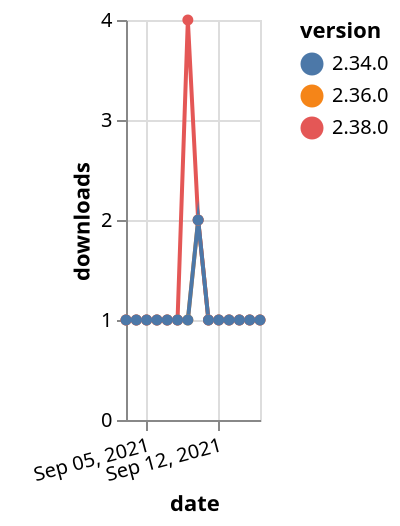{"$schema": "https://vega.github.io/schema/vega-lite/v5.json", "description": "A simple bar chart with embedded data.", "data": {"values": [{"date": "2021-09-03", "total": 204, "delta": 1, "version": "2.36.0"}, {"date": "2021-09-04", "total": 205, "delta": 1, "version": "2.36.0"}, {"date": "2021-09-05", "total": 206, "delta": 1, "version": "2.36.0"}, {"date": "2021-09-06", "total": 207, "delta": 1, "version": "2.36.0"}, {"date": "2021-09-07", "total": 208, "delta": 1, "version": "2.36.0"}, {"date": "2021-09-08", "total": 209, "delta": 1, "version": "2.36.0"}, {"date": "2021-09-09", "total": 210, "delta": 1, "version": "2.36.0"}, {"date": "2021-09-10", "total": 212, "delta": 2, "version": "2.36.0"}, {"date": "2021-09-11", "total": 213, "delta": 1, "version": "2.36.0"}, {"date": "2021-09-12", "total": 214, "delta": 1, "version": "2.36.0"}, {"date": "2021-09-13", "total": 215, "delta": 1, "version": "2.36.0"}, {"date": "2021-09-14", "total": 216, "delta": 1, "version": "2.36.0"}, {"date": "2021-09-15", "total": 217, "delta": 1, "version": "2.36.0"}, {"date": "2021-09-16", "total": 218, "delta": 1, "version": "2.36.0"}, {"date": "2021-09-03", "total": 202, "delta": 1, "version": "2.38.0"}, {"date": "2021-09-04", "total": 203, "delta": 1, "version": "2.38.0"}, {"date": "2021-09-05", "total": 204, "delta": 1, "version": "2.38.0"}, {"date": "2021-09-06", "total": 205, "delta": 1, "version": "2.38.0"}, {"date": "2021-09-07", "total": 206, "delta": 1, "version": "2.38.0"}, {"date": "2021-09-08", "total": 207, "delta": 1, "version": "2.38.0"}, {"date": "2021-09-09", "total": 211, "delta": 4, "version": "2.38.0"}, {"date": "2021-09-10", "total": 213, "delta": 2, "version": "2.38.0"}, {"date": "2021-09-11", "total": 214, "delta": 1, "version": "2.38.0"}, {"date": "2021-09-12", "total": 215, "delta": 1, "version": "2.38.0"}, {"date": "2021-09-13", "total": 216, "delta": 1, "version": "2.38.0"}, {"date": "2021-09-14", "total": 217, "delta": 1, "version": "2.38.0"}, {"date": "2021-09-15", "total": 218, "delta": 1, "version": "2.38.0"}, {"date": "2021-09-16", "total": 219, "delta": 1, "version": "2.38.0"}, {"date": "2021-09-03", "total": 260, "delta": 1, "version": "2.34.0"}, {"date": "2021-09-04", "total": 261, "delta": 1, "version": "2.34.0"}, {"date": "2021-09-05", "total": 262, "delta": 1, "version": "2.34.0"}, {"date": "2021-09-06", "total": 263, "delta": 1, "version": "2.34.0"}, {"date": "2021-09-07", "total": 264, "delta": 1, "version": "2.34.0"}, {"date": "2021-09-08", "total": 265, "delta": 1, "version": "2.34.0"}, {"date": "2021-09-09", "total": 266, "delta": 1, "version": "2.34.0"}, {"date": "2021-09-10", "total": 268, "delta": 2, "version": "2.34.0"}, {"date": "2021-09-11", "total": 269, "delta": 1, "version": "2.34.0"}, {"date": "2021-09-12", "total": 270, "delta": 1, "version": "2.34.0"}, {"date": "2021-09-13", "total": 271, "delta": 1, "version": "2.34.0"}, {"date": "2021-09-14", "total": 272, "delta": 1, "version": "2.34.0"}, {"date": "2021-09-15", "total": 273, "delta": 1, "version": "2.34.0"}, {"date": "2021-09-16", "total": 274, "delta": 1, "version": "2.34.0"}]}, "width": "container", "mark": {"type": "line", "point": {"filled": true}}, "encoding": {"x": {"field": "date", "type": "temporal", "timeUnit": "yearmonthdate", "title": "date", "axis": {"labelAngle": -15}}, "y": {"field": "delta", "type": "quantitative", "title": "downloads"}, "color": {"field": "version", "type": "nominal"}, "tooltip": {"field": "delta"}}}